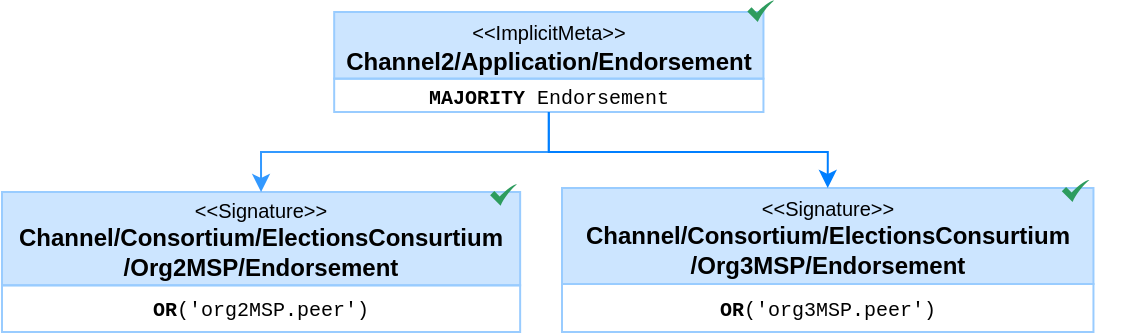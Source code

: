 <mxfile version="19.0.3" type="device"><diagram id="shumli0frRxvfNj2tApl" name="Page-1"><mxGraphModel dx="679" dy="466" grid="1" gridSize="10" guides="1" tooltips="1" connect="1" arrows="1" fold="1" page="1" pageScale="1" pageWidth="1169" pageHeight="827" math="0" shadow="0"><root><mxCell id="0"/><mxCell id="1" parent="0"/><mxCell id="ueNqPvbrWXVXGBCtjPFe-3" value="" style="group" parent="1" vertex="1" connectable="0"><mxGeometry x="376.09" y="190" width="220.003" height="50" as="geometry"/></mxCell><mxCell id="ueNqPvbrWXVXGBCtjPFe-4" value="&lt;font style=&quot;font-size: 10px;&quot;&gt;&lt;font style=&quot;font-size: 10px;&quot;&gt;&amp;lt;&amp;lt;ImplicitMeta&amp;gt;&amp;gt;&lt;/font&gt;&lt;br&gt;&lt;b style=&quot;&quot;&gt;&lt;font style=&quot;font-size: 12px;&quot;&gt;Channel2/Application/Endorsement&lt;/font&gt;&lt;/b&gt;&lt;/font&gt;" style="rounded=0;whiteSpace=wrap;html=1;strokeColor=#99CCFF;fillColor=#CCE5FF;" parent="ueNqPvbrWXVXGBCtjPFe-3" vertex="1"><mxGeometry width="214.634" height="33.333" as="geometry"/></mxCell><mxCell id="ueNqPvbrWXVXGBCtjPFe-5" value="&lt;div style=&quot;text-align: left;&quot;&gt;&lt;span style=&quot;background-color: initial; font-size: 10px;&quot;&gt;&lt;font face=&quot;Menlo, Monaco, Courier New, monospace&quot;&gt;&lt;b&gt;MAJORITY&lt;/b&gt; Endorsement&lt;/font&gt;&lt;/span&gt;&lt;/div&gt;" style="rounded=0;whiteSpace=wrap;html=1;align=center;fillColor=none;strokeColor=#99CCFF;" parent="ueNqPvbrWXVXGBCtjPFe-3" vertex="1"><mxGeometry y="33.333" width="214.634" height="16.667" as="geometry"/></mxCell><mxCell id="4t6xNn11ZuYe1tsruwAL-2" value="" style="sketch=0;html=1;aspect=fixed;strokeColor=none;shadow=0;align=center;verticalAlign=top;fillColor=#2D9C5E;shape=mxgraph.gcp2.check;fontSize=10;" parent="ueNqPvbrWXVXGBCtjPFe-3" vertex="1"><mxGeometry x="206.565" y="-5.751" width="13.437" height="10.75" as="geometry"/></mxCell><mxCell id="ueNqPvbrWXVXGBCtjPFe-20" value="" style="group" parent="1" vertex="1" connectable="0"><mxGeometry x="210" y="280" width="273" height="70" as="geometry"/></mxCell><mxCell id="ueNqPvbrWXVXGBCtjPFe-21" value="&lt;font style=&quot;font-size: 12px;&quot;&gt;&lt;font style=&quot;font-size: 10px;&quot;&gt;&amp;lt;&amp;lt;Signature&amp;gt;&amp;gt;&lt;/font&gt;&lt;br&gt;&lt;b style=&quot;&quot;&gt;Channel/Consortium/ElectionsConsurtium&lt;br&gt;/Org2MSP/Endorsement&lt;/b&gt;&lt;/font&gt;" style="rounded=0;whiteSpace=wrap;html=1;strokeColor=#99CCFF;fillColor=#CCE5FF;" parent="ueNqPvbrWXVXGBCtjPFe-20" vertex="1"><mxGeometry width="259.075" height="46.667" as="geometry"/></mxCell><mxCell id="ueNqPvbrWXVXGBCtjPFe-22" value="&lt;span style=&quot;font-family: Menlo, Monaco, &amp;quot;Courier New&amp;quot;, monospace; font-size: 10px; text-align: left;&quot;&gt;&lt;b&gt;OR&lt;/b&gt;(&lt;/span&gt;&lt;span style=&quot;font-family: Menlo, Monaco, &amp;quot;Courier New&amp;quot;, monospace; font-size: 10px; text-align: left;&quot;&gt;'org2MSP.peer'&lt;/span&gt;&lt;span style=&quot;font-family: Menlo, Monaco, &amp;quot;Courier New&amp;quot;, monospace; font-size: 10px; text-align: left;&quot;&gt;)&lt;/span&gt;" style="rounded=0;whiteSpace=wrap;html=1;align=center;fillColor=none;strokeColor=#99CCFF;" parent="ueNqPvbrWXVXGBCtjPFe-20" vertex="1"><mxGeometry y="46.667" width="259.075" height="23.333" as="geometry"/></mxCell><mxCell id="M-hggZBYjfLWonOF1j-Y-3" value="" style="sketch=0;html=1;aspect=fixed;strokeColor=none;shadow=0;align=center;verticalAlign=top;fillColor=#2D9C5E;shape=mxgraph.gcp2.check;fontSize=10;" parent="ueNqPvbrWXVXGBCtjPFe-20" vertex="1"><mxGeometry x="244.065" y="-3.891" width="13.437" height="10.75" as="geometry"/></mxCell><mxCell id="ueNqPvbrWXVXGBCtjPFe-24" style="edgeStyle=orthogonalEdgeStyle;rounded=0;orthogonalLoop=1;jettySize=auto;html=1;exitX=0.5;exitY=1;exitDx=0;exitDy=0;entryX=0.5;entryY=0;entryDx=0;entryDy=0;fontSize=12;strokeColor=#3399FF;" parent="1" source="ueNqPvbrWXVXGBCtjPFe-5" target="ueNqPvbrWXVXGBCtjPFe-21" edge="1"><mxGeometry relative="1" as="geometry"><Array as="points"><mxPoint x="483" y="260"/><mxPoint x="340" y="260"/></Array></mxGeometry></mxCell><mxCell id="yuvoS86f4Ve8aPJk0Ufx-2" value="" style="group" parent="1" vertex="1" connectable="0"><mxGeometry x="490" y="270" width="280" height="80" as="geometry"/></mxCell><mxCell id="yuvoS86f4Ve8aPJk0Ufx-3" value="&lt;font style=&quot;font-size: 12px;&quot;&gt;&lt;font style=&quot;font-size: 10px;&quot;&gt;&amp;lt;&amp;lt;Signature&amp;gt;&amp;gt;&lt;/font&gt;&lt;br&gt;&lt;b style=&quot;&quot;&gt;Channel/Consortium/ElectionsConsurtium&lt;br&gt;/Org3MSP/Endorsement&lt;/b&gt;&lt;/font&gt;" style="rounded=0;whiteSpace=wrap;html=1;strokeColor=#99CCFF;fillColor=#CCE5FF;" parent="yuvoS86f4Ve8aPJk0Ufx-2" vertex="1"><mxGeometry y="8" width="265.729" height="48" as="geometry"/></mxCell><mxCell id="yuvoS86f4Ve8aPJk0Ufx-4" value="&lt;span style=&quot;font-family: Menlo, Monaco, &amp;quot;Courier New&amp;quot;, monospace; font-size: 10px; text-align: left;&quot;&gt;&lt;b&gt;OR&lt;/b&gt;(&lt;/span&gt;&lt;span style=&quot;font-family: Menlo, Monaco, &amp;quot;Courier New&amp;quot;, monospace; font-size: 10px; text-align: left;&quot;&gt;'org3MSP.peer'&lt;/span&gt;&lt;span style=&quot;font-family: Menlo, Monaco, &amp;quot;Courier New&amp;quot;, monospace; font-size: 10px; text-align: left;&quot;&gt;)&lt;/span&gt;" style="rounded=0;whiteSpace=wrap;html=1;align=center;fillColor=none;strokeColor=#99CCFF;" parent="yuvoS86f4Ve8aPJk0Ufx-2" vertex="1"><mxGeometry y="56" width="265.729" height="24" as="geometry"/></mxCell><mxCell id="yuvoS86f4Ve8aPJk0Ufx-5" value="" style="sketch=0;html=1;aspect=fixed;strokeColor=none;shadow=0;align=center;verticalAlign=top;fillColor=#2D9C5E;shape=mxgraph.gcp2.check;fontSize=10;" parent="yuvoS86f4Ve8aPJk0Ufx-2" vertex="1"><mxGeometry x="249.898" y="3.997" width="13.821" height="11.057" as="geometry"/></mxCell><mxCell id="yuvoS86f4Ve8aPJk0Ufx-6" style="edgeStyle=orthogonalEdgeStyle;rounded=0;orthogonalLoop=1;jettySize=auto;html=1;exitX=0.5;exitY=1;exitDx=0;exitDy=0;entryX=0.5;entryY=0;entryDx=0;entryDy=0;strokeColor=#007FFF;" parent="1" source="ueNqPvbrWXVXGBCtjPFe-5" target="yuvoS86f4Ve8aPJk0Ufx-3" edge="1"><mxGeometry relative="1" as="geometry"><Array as="points"><mxPoint x="483" y="260"/><mxPoint x="623" y="260"/></Array></mxGeometry></mxCell></root></mxGraphModel></diagram></mxfile>